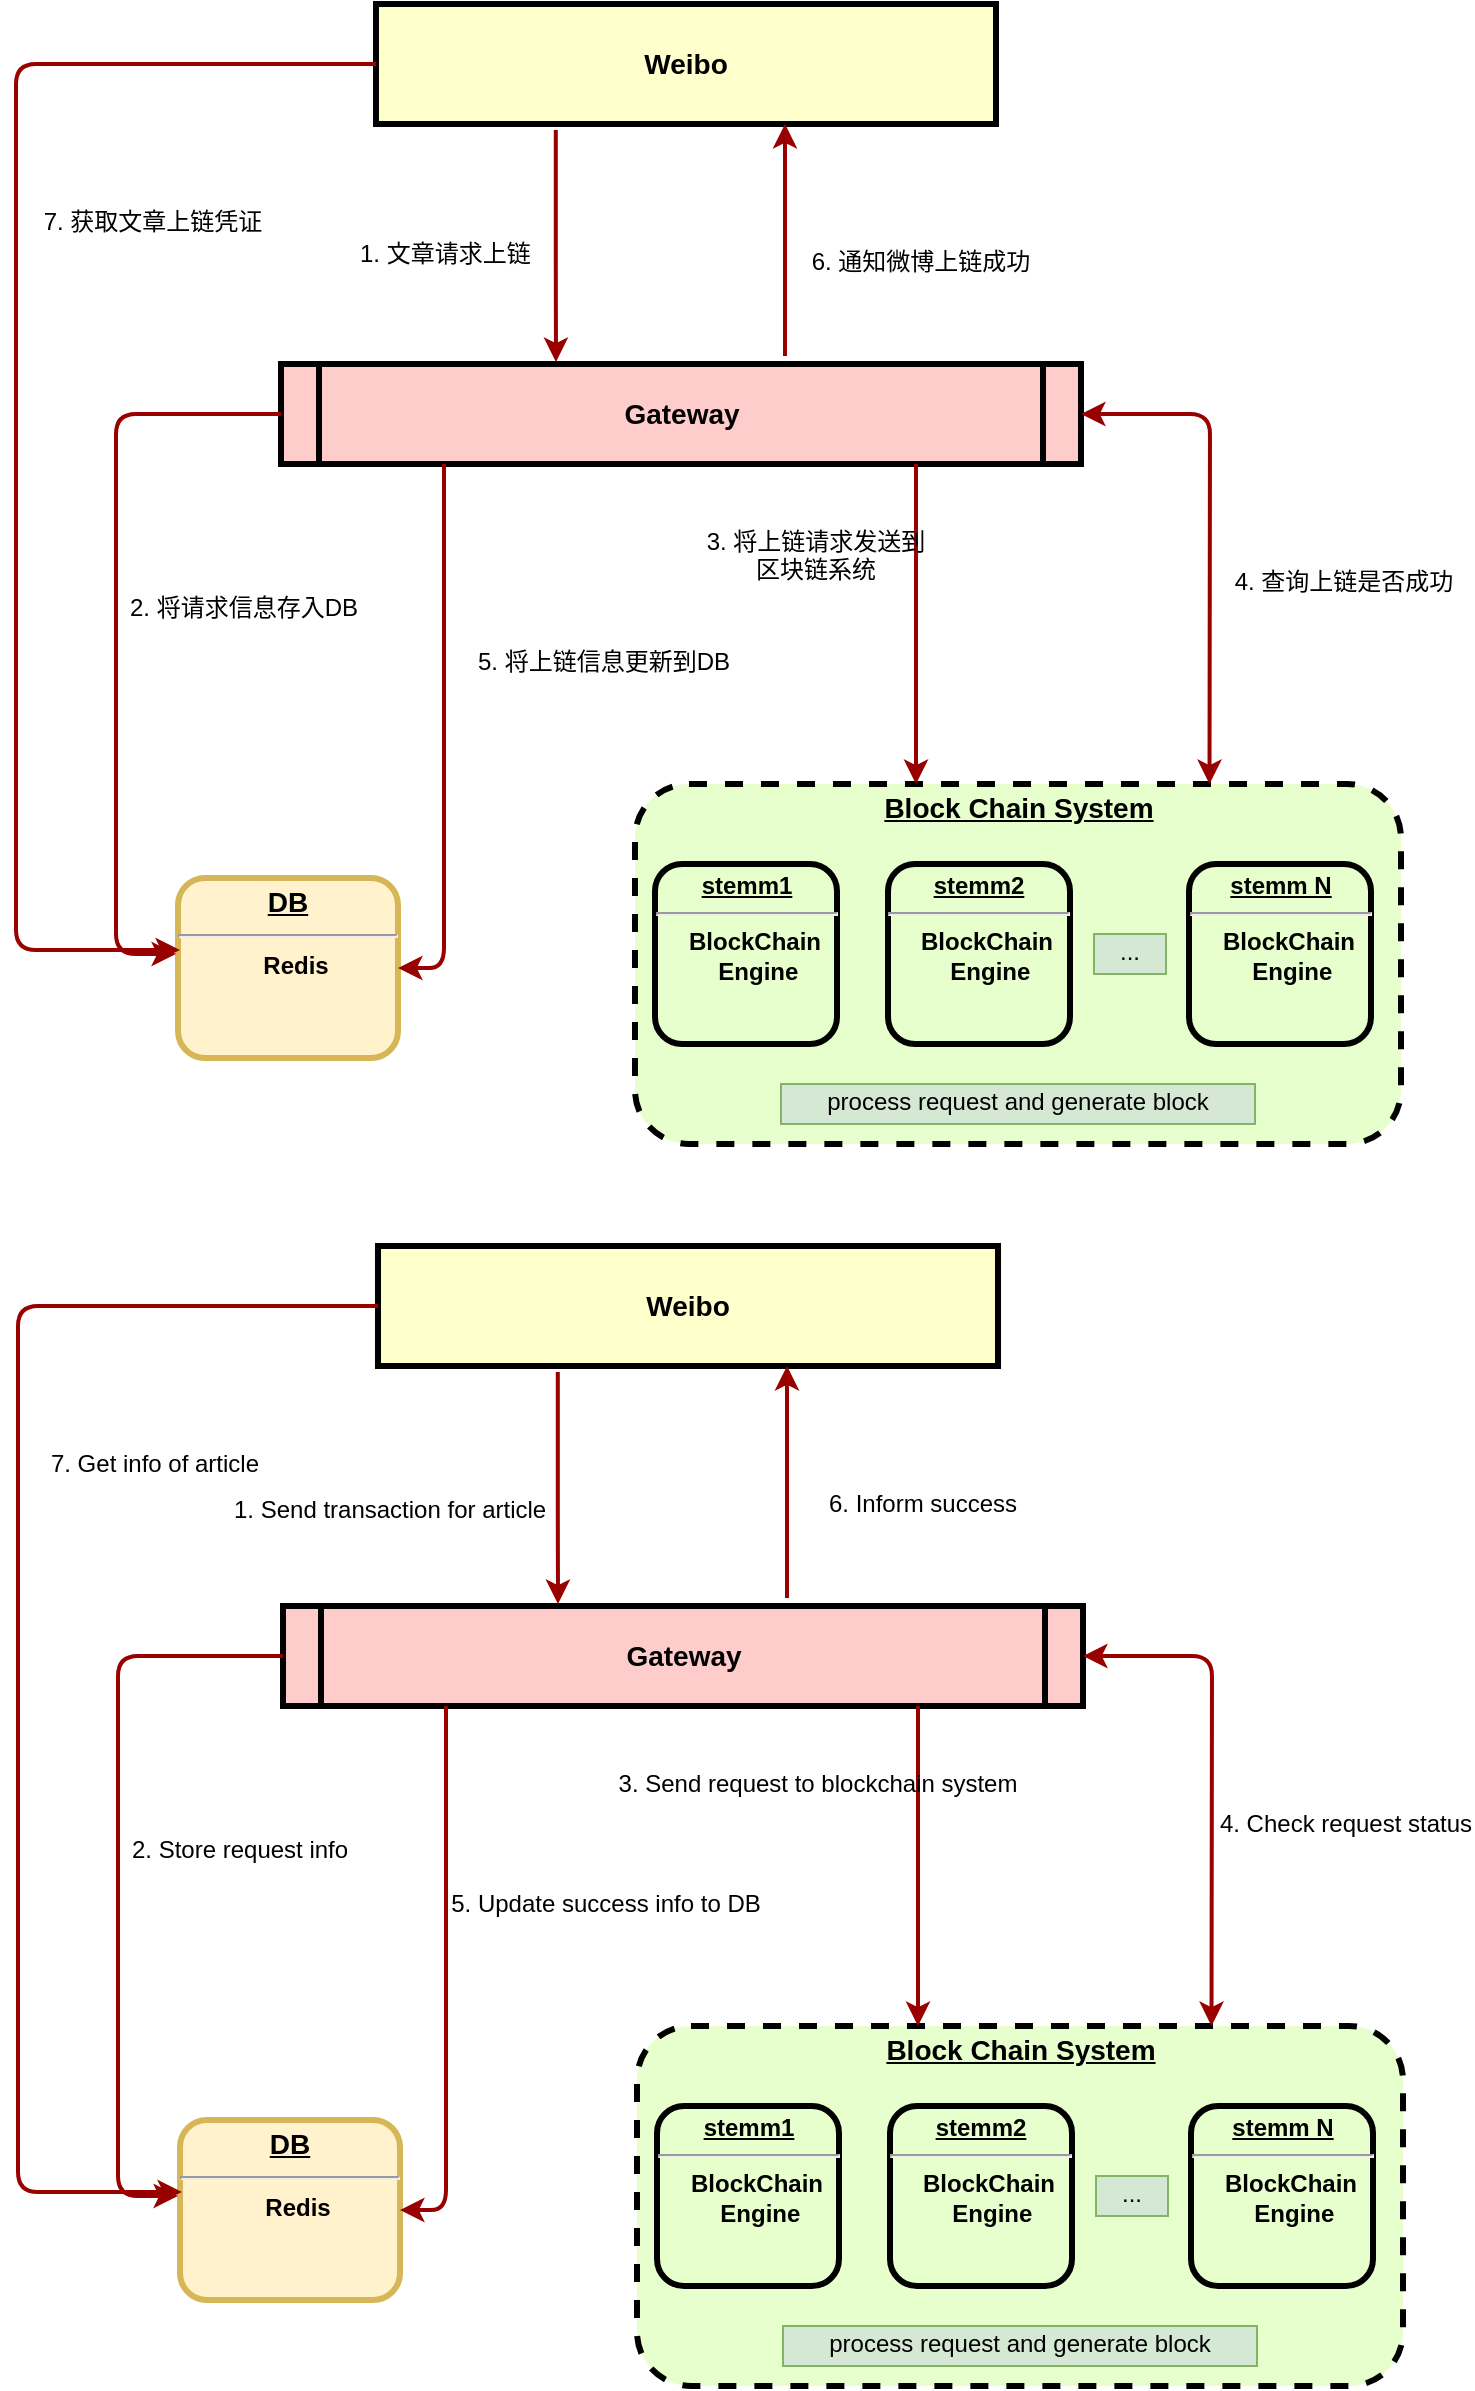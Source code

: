 <mxfile version="10.6.7" type="github"><diagram name="Page-1" id="c7558073-3199-34d8-9f00-42111426c3f3"><mxGraphModel dx="868" dy="641" grid="1" gridSize="10" guides="1" tooltips="1" connect="1" arrows="1" fold="1" page="1" pageScale="1" pageWidth="826" pageHeight="1169" background="#ffffff" math="0" shadow="0"><root><mxCell id="0"/><mxCell id="1" parent="0"/><mxCell id="UV3VFhRL2IkGh9Gn3dd0-96" value="Weibo" style="whiteSpace=wrap;align=center;verticalAlign=middle;fontStyle=1;strokeWidth=3;fillColor=#FFFFCC;fontSize=14;" parent="1" vertex="1"><mxGeometry x="219" y="270" width="310" height="60" as="geometry"/></mxCell><mxCell id="UV3VFhRL2IkGh9Gn3dd0-97" value="Gateway" style="shape=process;whiteSpace=wrap;align=center;verticalAlign=middle;size=0.048;fontStyle=1;strokeWidth=3;fillColor=#FFCCCC;fontSize=14;" parent="1" vertex="1"><mxGeometry x="171.5" y="450" width="400" height="50" as="geometry"/></mxCell><mxCell id="UV3VFhRL2IkGh9Gn3dd0-98" value="&lt;p style=&quot;margin: 4px 0px 0px ; text-align: center ; text-decoration: underline ; font-size: 14px&quot;&gt;&lt;font style=&quot;font-size: 14px&quot;&gt;DB&lt;/font&gt;&lt;/p&gt;&lt;hr style=&quot;font-size: 14px&quot;&gt;&lt;p style=&quot;margin: 0px 0px 0px 8px&quot;&gt;&lt;font style=&quot;font-size: 12px&quot;&gt;Redis&lt;/font&gt;&lt;/p&gt;" style="verticalAlign=middle;align=center;overflow=fill;fontSize=12;fontFamily=Helvetica;html=1;rounded=1;fontStyle=1;strokeWidth=3;fillColor=#fff2cc;strokeColor=#d6b656;" parent="1" vertex="1"><mxGeometry x="120.0" y="707" width="110" height="90" as="geometry"/></mxCell><mxCell id="UV3VFhRL2IkGh9Gn3dd0-107" value="" style="group;dashed=1;" parent="1" vertex="1" connectable="0"><mxGeometry x="348.5" y="660" width="383" height="180" as="geometry"/></mxCell><mxCell id="UV3VFhRL2IkGh9Gn3dd0-104" value="&lt;p style=&quot;margin: 0px ; margin-top: 4px ; text-align: center ; text-decoration: underline&quot;&gt;&lt;font style=&quot;font-size: 14px&quot;&gt;Block Chain System&lt;/font&gt;&lt;/p&gt;" style="verticalAlign=middle;align=center;overflow=fill;fontSize=12;fontFamily=Helvetica;html=1;rounded=1;fontStyle=1;strokeWidth=3;fillColor=#E6FFCC;dashed=1;" parent="UV3VFhRL2IkGh9Gn3dd0-107" vertex="1"><mxGeometry width="383" height="180" as="geometry"/></mxCell><mxCell id="UV3VFhRL2IkGh9Gn3dd0-101" value="&lt;p style=&quot;margin: 0px ; margin-top: 4px ; text-align: center ; text-decoration: underline&quot;&gt;&lt;strong&gt;stemm1&lt;br&gt;&lt;/strong&gt;&lt;/p&gt;&lt;hr&gt;&lt;p style=&quot;margin: 0px ; margin-left: 8px&quot;&gt;BlockChain&lt;/p&gt;&lt;p style=&quot;margin: 0px ; margin-left: 8px&quot;&gt;&amp;nbsp;Engine&lt;/p&gt;" style="verticalAlign=middle;align=center;overflow=fill;fontSize=12;fontFamily=Helvetica;html=1;rounded=1;fontStyle=1;strokeWidth=3;fillColor=#E6FFCC" parent="UV3VFhRL2IkGh9Gn3dd0-107" vertex="1"><mxGeometry x="10" y="40" width="91" height="90" as="geometry"/></mxCell><mxCell id="UV3VFhRL2IkGh9Gn3dd0-102" value="&lt;p style=&quot;margin: 0px ; margin-top: 4px ; text-align: center ; text-decoration: underline&quot;&gt;&lt;strong&gt;stemm2&lt;/strong&gt;&lt;/p&gt;&lt;hr&gt;&lt;p style=&quot;margin: 0px ; margin-left: 8px&quot;&gt;BlockChain&lt;/p&gt;&lt;p style=&quot;margin: 0px ; margin-left: 8px&quot;&gt;&amp;nbsp;Engine&lt;/p&gt;" style="verticalAlign=middle;align=center;overflow=fill;fontSize=12;fontFamily=Helvetica;html=1;rounded=1;fontStyle=1;strokeWidth=3;fillColor=#E6FFCC" parent="UV3VFhRL2IkGh9Gn3dd0-107" vertex="1"><mxGeometry x="126.5" y="40" width="91" height="90" as="geometry"/></mxCell><mxCell id="UV3VFhRL2IkGh9Gn3dd0-103" value="&lt;p style=&quot;margin: 0px ; margin-top: 4px ; text-align: center ; text-decoration: underline&quot;&gt;&lt;strong&gt;stemm N&lt;br&gt;&lt;/strong&gt;&lt;/p&gt;&lt;hr&gt;&lt;p style=&quot;margin: 0px ; margin-left: 8px&quot;&gt;BlockChain&lt;/p&gt;&lt;p style=&quot;margin: 0px ; margin-left: 8px&quot;&gt;&amp;nbsp;Engine&lt;/p&gt;" style="verticalAlign=middle;align=center;overflow=fill;fontSize=12;fontFamily=Helvetica;html=1;rounded=1;fontStyle=1;strokeWidth=3;fillColor=#E6FFCC" parent="UV3VFhRL2IkGh9Gn3dd0-107" vertex="1"><mxGeometry x="277" y="40" width="91" height="90" as="geometry"/></mxCell><mxCell id="UV3VFhRL2IkGh9Gn3dd0-114" value="..." style="text;spacingTop=-5;align=center;fillColor=#d5e8d4;strokeColor=#82b366;" parent="UV3VFhRL2IkGh9Gn3dd0-107" vertex="1"><mxGeometry x="229.5" y="75" width="36" height="20" as="geometry"/></mxCell><mxCell id="626AA3cxz0SsSM3209Nc-3" value="process request and generate block" style="text;spacingTop=-5;align=center;fillColor=#d5e8d4;strokeColor=#82b366;" vertex="1" parent="UV3VFhRL2IkGh9Gn3dd0-107"><mxGeometry x="73" y="150" width="237" height="20" as="geometry"/></mxCell><mxCell id="UV3VFhRL2IkGh9Gn3dd0-109" value="" style="edgeStyle=elbowEdgeStyle;elbow=vertical;strokeColor=#990000;strokeWidth=2;exitX=0.29;exitY=1.05;exitDx=0;exitDy=0;exitPerimeter=0;" parent="1" source="UV3VFhRL2IkGh9Gn3dd0-96" edge="1"><mxGeometry width="100" height="100" relative="1" as="geometry"><mxPoint x="365.5" y="380" as="sourcePoint"/><mxPoint x="309" y="449" as="targetPoint"/><Array as="points"><mxPoint x="365.5" y="409"/></Array></mxGeometry></mxCell><mxCell id="UV3VFhRL2IkGh9Gn3dd0-118" value="&lt;span&gt;&lt;font style=&quot;font-size: 12px&quot;&gt;1. 文章请求上链&lt;/font&gt;&lt;/span&gt;&lt;br&gt;" style="text;html=1;resizable=0;points=[];autosize=1;align=left;verticalAlign=top;spacingTop=-4;fontSize=14;" parent="1" vertex="1"><mxGeometry x="209" y="383" width="100" height="20" as="geometry"/></mxCell><mxCell id="UV3VFhRL2IkGh9Gn3dd0-119" value="" style="edgeStyle=elbowEdgeStyle;elbow=horizontal;strokeColor=#990000;strokeWidth=2;exitX=0;exitY=0.5;exitDx=0;exitDy=0;" parent="1" source="UV3VFhRL2IkGh9Gn3dd0-97" edge="1"><mxGeometry width="100" height="100" relative="1" as="geometry"><mxPoint x="283" y="180" as="sourcePoint"/><mxPoint x="119" y="745" as="targetPoint"/><Array as="points"><mxPoint x="89" y="560"/></Array></mxGeometry></mxCell><mxCell id="UV3VFhRL2IkGh9Gn3dd0-120" value="&lt;span&gt;&lt;font style=&quot;font-size: 12px&quot;&gt;2. 将请求信息存入DB&lt;/font&gt;&lt;/span&gt;&lt;br&gt;" style="text;html=1;resizable=0;points=[];autosize=1;align=left;verticalAlign=top;spacingTop=-4;fontSize=14;" parent="1" vertex="1"><mxGeometry x="94" y="560" width="130" height="20" as="geometry"/></mxCell><mxCell id="UV3VFhRL2IkGh9Gn3dd0-121" value="" style="edgeStyle=elbowEdgeStyle;elbow=horizontal;strokeColor=#990000;strokeWidth=2;" parent="1" edge="1"><mxGeometry width="100" height="100" relative="1" as="geometry"><mxPoint x="489" y="500" as="sourcePoint"/><mxPoint x="489" y="660" as="targetPoint"/><Array as="points"><mxPoint x="489" y="580"/><mxPoint x="329" y="690"/></Array></mxGeometry></mxCell><mxCell id="UV3VFhRL2IkGh9Gn3dd0-125" value="3. 将上链请求发送到&#xa;区块链系统&#xa;" style="text;spacingTop=-5;align=center" parent="1" vertex="1"><mxGeometry x="396" y="530" width="86" height="40" as="geometry"/></mxCell><mxCell id="UV3VFhRL2IkGh9Gn3dd0-127" value="4. 查询上链是否成功&#xa;" style="text;spacingTop=-5;align=center" parent="1" vertex="1"><mxGeometry x="660" y="550" width="86" height="20" as="geometry"/></mxCell><mxCell id="UV3VFhRL2IkGh9Gn3dd0-129" value="6. 通知微博上链成功&#xa;" style="text;spacingTop=-5;align=center" parent="1" vertex="1"><mxGeometry x="424" y="390" width="135" height="20" as="geometry"/></mxCell><mxCell id="UV3VFhRL2IkGh9Gn3dd0-130" value="" style="edgeStyle=elbowEdgeStyle;elbow=horizontal;strokeColor=#990000;strokeWidth=2;entryX=1;entryY=0.5;entryDx=0;entryDy=0;" parent="1" source="UV3VFhRL2IkGh9Gn3dd0-97" target="UV3VFhRL2IkGh9Gn3dd0-98" edge="1"><mxGeometry width="100" height="100" relative="1" as="geometry"><mxPoint x="335" y="550" as="sourcePoint"/><mxPoint x="280" y="820" as="targetPoint"/><Array as="points"><mxPoint x="253" y="635"/></Array></mxGeometry></mxCell><mxCell id="UV3VFhRL2IkGh9Gn3dd0-131" value="5. 将上链信息更新到DB&#xa;" style="text;spacingTop=-5;align=center" parent="1" vertex="1"><mxGeometry x="277" y="590" width="112" height="20" as="geometry"/></mxCell><mxCell id="UV3VFhRL2IkGh9Gn3dd0-132" value="" style="edgeStyle=elbowEdgeStyle;elbow=horizontal;strokeColor=#990000;strokeWidth=2;exitX=0;exitY=0.5;exitDx=0;exitDy=0;entryX=0.009;entryY=0.4;entryDx=0;entryDy=0;entryPerimeter=0;" parent="1" source="UV3VFhRL2IkGh9Gn3dd0-96" target="UV3VFhRL2IkGh9Gn3dd0-98" edge="1"><mxGeometry width="100" height="100" relative="1" as="geometry"><mxPoint x="181" y="485" as="sourcePoint"/><mxPoint x="126" y="755" as="targetPoint"/><Array as="points"><mxPoint x="39" y="530"/></Array></mxGeometry></mxCell><mxCell id="UV3VFhRL2IkGh9Gn3dd0-133" value="7. 获取文章上链凭证&#xa;" style="text;spacingTop=-5;align=center" parent="1" vertex="1"><mxGeometry x="40" y="370" width="135" height="20" as="geometry"/></mxCell><mxCell id="626AA3cxz0SsSM3209Nc-1" value="" style="edgeStyle=elbowEdgeStyle;elbow=vertical;strokeColor=#990000;strokeWidth=2;exitX=0.29;exitY=1.05;exitDx=0;exitDy=0;exitPerimeter=0;" edge="1" parent="1"><mxGeometry width="100" height="100" relative="1" as="geometry"><mxPoint x="423.5" y="446" as="sourcePoint"/><mxPoint x="423.5" y="330" as="targetPoint"/><Array as="points"><mxPoint x="480" y="406"/></Array></mxGeometry></mxCell><mxCell id="626AA3cxz0SsSM3209Nc-2" value="" style="endArrow=classic;startArrow=classic;html=1;strokeColor=#990000;strokeWidth=2;entryX=1;entryY=0.5;entryDx=0;entryDy=0;exitX=0.75;exitY=0;exitDx=0;exitDy=0;" edge="1" parent="1" source="UV3VFhRL2IkGh9Gn3dd0-104" target="UV3VFhRL2IkGh9Gn3dd0-97"><mxGeometry width="50" height="50" relative="1" as="geometry"><mxPoint x="720" y="400" as="sourcePoint"/><mxPoint x="770" y="350" as="targetPoint"/><Array as="points"><mxPoint x="636" y="475"/></Array></mxGeometry></mxCell><mxCell id="626AA3cxz0SsSM3209Nc-4" value="Weibo" style="whiteSpace=wrap;align=center;verticalAlign=middle;fontStyle=1;strokeWidth=3;fillColor=#FFFFCC;fontSize=14;" vertex="1" parent="1"><mxGeometry x="220" y="891" width="310" height="60" as="geometry"/></mxCell><mxCell id="626AA3cxz0SsSM3209Nc-5" value="Gateway" style="shape=process;whiteSpace=wrap;align=center;verticalAlign=middle;size=0.048;fontStyle=1;strokeWidth=3;fillColor=#FFCCCC;fontSize=14;" vertex="1" parent="1"><mxGeometry x="172.5" y="1071" width="400" height="50" as="geometry"/></mxCell><mxCell id="626AA3cxz0SsSM3209Nc-6" value="&lt;p style=&quot;margin: 4px 0px 0px ; text-align: center ; text-decoration: underline ; font-size: 14px&quot;&gt;&lt;font style=&quot;font-size: 14px&quot;&gt;DB&lt;/font&gt;&lt;/p&gt;&lt;hr style=&quot;font-size: 14px&quot;&gt;&lt;p style=&quot;margin: 0px 0px 0px 8px&quot;&gt;&lt;font style=&quot;font-size: 12px&quot;&gt;Redis&lt;/font&gt;&lt;/p&gt;" style="verticalAlign=middle;align=center;overflow=fill;fontSize=12;fontFamily=Helvetica;html=1;rounded=1;fontStyle=1;strokeWidth=3;fillColor=#fff2cc;strokeColor=#d6b656;" vertex="1" parent="1"><mxGeometry x="121.0" y="1328" width="110" height="90" as="geometry"/></mxCell><mxCell id="626AA3cxz0SsSM3209Nc-7" value="" style="group;dashed=1;" vertex="1" connectable="0" parent="1"><mxGeometry x="349.5" y="1281" width="383" height="180" as="geometry"/></mxCell><mxCell id="626AA3cxz0SsSM3209Nc-8" value="&lt;p style=&quot;margin: 0px ; margin-top: 4px ; text-align: center ; text-decoration: underline&quot;&gt;&lt;font style=&quot;font-size: 14px&quot;&gt;Block Chain System&lt;/font&gt;&lt;/p&gt;" style="verticalAlign=middle;align=center;overflow=fill;fontSize=12;fontFamily=Helvetica;html=1;rounded=1;fontStyle=1;strokeWidth=3;fillColor=#E6FFCC;dashed=1;" vertex="1" parent="626AA3cxz0SsSM3209Nc-7"><mxGeometry width="383" height="180" as="geometry"/></mxCell><mxCell id="626AA3cxz0SsSM3209Nc-9" value="&lt;p style=&quot;margin: 0px ; margin-top: 4px ; text-align: center ; text-decoration: underline&quot;&gt;&lt;strong&gt;stemm1&lt;br&gt;&lt;/strong&gt;&lt;/p&gt;&lt;hr&gt;&lt;p style=&quot;margin: 0px ; margin-left: 8px&quot;&gt;BlockChain&lt;/p&gt;&lt;p style=&quot;margin: 0px ; margin-left: 8px&quot;&gt;&amp;nbsp;Engine&lt;/p&gt;" style="verticalAlign=middle;align=center;overflow=fill;fontSize=12;fontFamily=Helvetica;html=1;rounded=1;fontStyle=1;strokeWidth=3;fillColor=#E6FFCC" vertex="1" parent="626AA3cxz0SsSM3209Nc-7"><mxGeometry x="10" y="40" width="91" height="90" as="geometry"/></mxCell><mxCell id="626AA3cxz0SsSM3209Nc-10" value="&lt;p style=&quot;margin: 0px ; margin-top: 4px ; text-align: center ; text-decoration: underline&quot;&gt;&lt;strong&gt;stemm2&lt;/strong&gt;&lt;/p&gt;&lt;hr&gt;&lt;p style=&quot;margin: 0px ; margin-left: 8px&quot;&gt;BlockChain&lt;/p&gt;&lt;p style=&quot;margin: 0px ; margin-left: 8px&quot;&gt;&amp;nbsp;Engine&lt;/p&gt;" style="verticalAlign=middle;align=center;overflow=fill;fontSize=12;fontFamily=Helvetica;html=1;rounded=1;fontStyle=1;strokeWidth=3;fillColor=#E6FFCC" vertex="1" parent="626AA3cxz0SsSM3209Nc-7"><mxGeometry x="126.5" y="40" width="91" height="90" as="geometry"/></mxCell><mxCell id="626AA3cxz0SsSM3209Nc-11" value="&lt;p style=&quot;margin: 0px ; margin-top: 4px ; text-align: center ; text-decoration: underline&quot;&gt;&lt;strong&gt;stemm N&lt;br&gt;&lt;/strong&gt;&lt;/p&gt;&lt;hr&gt;&lt;p style=&quot;margin: 0px ; margin-left: 8px&quot;&gt;BlockChain&lt;/p&gt;&lt;p style=&quot;margin: 0px ; margin-left: 8px&quot;&gt;&amp;nbsp;Engine&lt;/p&gt;" style="verticalAlign=middle;align=center;overflow=fill;fontSize=12;fontFamily=Helvetica;html=1;rounded=1;fontStyle=1;strokeWidth=3;fillColor=#E6FFCC" vertex="1" parent="626AA3cxz0SsSM3209Nc-7"><mxGeometry x="277" y="40" width="91" height="90" as="geometry"/></mxCell><mxCell id="626AA3cxz0SsSM3209Nc-12" value="..." style="text;spacingTop=-5;align=center;fillColor=#d5e8d4;strokeColor=#82b366;" vertex="1" parent="626AA3cxz0SsSM3209Nc-7"><mxGeometry x="229.5" y="75" width="36" height="20" as="geometry"/></mxCell><mxCell id="626AA3cxz0SsSM3209Nc-13" value="process request and generate block" style="text;spacingTop=-5;align=center;fillColor=#d5e8d4;strokeColor=#82b366;" vertex="1" parent="626AA3cxz0SsSM3209Nc-7"><mxGeometry x="73" y="150" width="237" height="20" as="geometry"/></mxCell><mxCell id="626AA3cxz0SsSM3209Nc-14" value="" style="edgeStyle=elbowEdgeStyle;elbow=vertical;strokeColor=#990000;strokeWidth=2;exitX=0.29;exitY=1.05;exitDx=0;exitDy=0;exitPerimeter=0;" edge="1" source="626AA3cxz0SsSM3209Nc-4" parent="1"><mxGeometry width="100" height="100" relative="1" as="geometry"><mxPoint x="366.5" y="1001" as="sourcePoint"/><mxPoint x="310" y="1070" as="targetPoint"/><Array as="points"><mxPoint x="366.5" y="1030"/></Array></mxGeometry></mxCell><mxCell id="626AA3cxz0SsSM3209Nc-15" value="&lt;span&gt;&lt;font style=&quot;font-size: 12px&quot;&gt;1. Send transaction for article&lt;/font&gt;&lt;/span&gt;&lt;br&gt;" style="text;html=1;resizable=0;points=[];autosize=1;align=left;verticalAlign=top;spacingTop=-4;fontSize=14;" vertex="1" parent="1"><mxGeometry x="146" y="1011" width="170" height="20" as="geometry"/></mxCell><mxCell id="626AA3cxz0SsSM3209Nc-16" value="" style="edgeStyle=elbowEdgeStyle;elbow=horizontal;strokeColor=#990000;strokeWidth=2;exitX=0;exitY=0.5;exitDx=0;exitDy=0;" edge="1" source="626AA3cxz0SsSM3209Nc-5" parent="1"><mxGeometry width="100" height="100" relative="1" as="geometry"><mxPoint x="284" y="801" as="sourcePoint"/><mxPoint x="120" y="1366" as="targetPoint"/><Array as="points"><mxPoint x="90" y="1181"/></Array></mxGeometry></mxCell><mxCell id="626AA3cxz0SsSM3209Nc-17" value="&lt;span&gt;&lt;font style=&quot;font-size: 12px&quot;&gt;2. Store request info&lt;/font&gt;&lt;/span&gt;&lt;br&gt;" style="text;html=1;resizable=0;points=[];autosize=1;align=left;verticalAlign=top;spacingTop=-4;fontSize=14;" vertex="1" parent="1"><mxGeometry x="95" y="1181" width="120" height="20" as="geometry"/></mxCell><mxCell id="626AA3cxz0SsSM3209Nc-18" value="" style="edgeStyle=elbowEdgeStyle;elbow=horizontal;strokeColor=#990000;strokeWidth=2;" edge="1" parent="1"><mxGeometry width="100" height="100" relative="1" as="geometry"><mxPoint x="490" y="1121" as="sourcePoint"/><mxPoint x="490" y="1281" as="targetPoint"/><Array as="points"><mxPoint x="490" y="1201"/><mxPoint x="330" y="1311"/></Array></mxGeometry></mxCell><mxCell id="626AA3cxz0SsSM3209Nc-19" value="3. Send request to blockchain system&#xa;" style="text;spacingTop=-5;align=center" vertex="1" parent="1"><mxGeometry x="397" y="1151" width="86" height="59" as="geometry"/></mxCell><mxCell id="626AA3cxz0SsSM3209Nc-20" value="4. Check request status&#xa;" style="text;spacingTop=-5;align=center" vertex="1" parent="1"><mxGeometry x="661" y="1171" width="86" height="20" as="geometry"/></mxCell><mxCell id="626AA3cxz0SsSM3209Nc-21" value="6. Inform success&#xa;" style="text;spacingTop=-5;align=center" vertex="1" parent="1"><mxGeometry x="425" y="1011" width="135" height="20" as="geometry"/></mxCell><mxCell id="626AA3cxz0SsSM3209Nc-22" value="" style="edgeStyle=elbowEdgeStyle;elbow=horizontal;strokeColor=#990000;strokeWidth=2;entryX=1;entryY=0.5;entryDx=0;entryDy=0;" edge="1" source="626AA3cxz0SsSM3209Nc-5" target="626AA3cxz0SsSM3209Nc-6" parent="1"><mxGeometry width="100" height="100" relative="1" as="geometry"><mxPoint x="336" y="1171" as="sourcePoint"/><mxPoint x="281" y="1441" as="targetPoint"/><Array as="points"><mxPoint x="254" y="1256"/></Array></mxGeometry></mxCell><mxCell id="626AA3cxz0SsSM3209Nc-23" value="5. Update success info to DB&#xa;" style="text;spacingTop=-5;align=center" vertex="1" parent="1"><mxGeometry x="278" y="1211" width="112" height="20" as="geometry"/></mxCell><mxCell id="626AA3cxz0SsSM3209Nc-24" value="" style="edgeStyle=elbowEdgeStyle;elbow=horizontal;strokeColor=#990000;strokeWidth=2;exitX=0;exitY=0.5;exitDx=0;exitDy=0;entryX=0.009;entryY=0.4;entryDx=0;entryDy=0;entryPerimeter=0;" edge="1" source="626AA3cxz0SsSM3209Nc-4" target="626AA3cxz0SsSM3209Nc-6" parent="1"><mxGeometry width="100" height="100" relative="1" as="geometry"><mxPoint x="182" y="1106" as="sourcePoint"/><mxPoint x="127" y="1376" as="targetPoint"/><Array as="points"><mxPoint x="40" y="1151"/></Array></mxGeometry></mxCell><mxCell id="626AA3cxz0SsSM3209Nc-25" value="7. Get info of article&#xa;" style="text;spacingTop=-5;align=center" vertex="1" parent="1"><mxGeometry x="41" y="991" width="135" height="20" as="geometry"/></mxCell><mxCell id="626AA3cxz0SsSM3209Nc-26" value="" style="edgeStyle=elbowEdgeStyle;elbow=vertical;strokeColor=#990000;strokeWidth=2;exitX=0.29;exitY=1.05;exitDx=0;exitDy=0;exitPerimeter=0;" edge="1" parent="1"><mxGeometry width="100" height="100" relative="1" as="geometry"><mxPoint x="424.5" y="1067" as="sourcePoint"/><mxPoint x="424.5" y="951" as="targetPoint"/><Array as="points"><mxPoint x="481" y="1027"/></Array></mxGeometry></mxCell><mxCell id="626AA3cxz0SsSM3209Nc-27" value="" style="endArrow=classic;startArrow=classic;html=1;strokeColor=#990000;strokeWidth=2;entryX=1;entryY=0.5;entryDx=0;entryDy=0;exitX=0.75;exitY=0;exitDx=0;exitDy=0;" edge="1" source="626AA3cxz0SsSM3209Nc-8" target="626AA3cxz0SsSM3209Nc-5" parent="1"><mxGeometry width="50" height="50" relative="1" as="geometry"><mxPoint x="721" y="1021" as="sourcePoint"/><mxPoint x="771" y="971" as="targetPoint"/><Array as="points"><mxPoint x="637" y="1096"/></Array></mxGeometry></mxCell></root></mxGraphModel></diagram></mxfile>